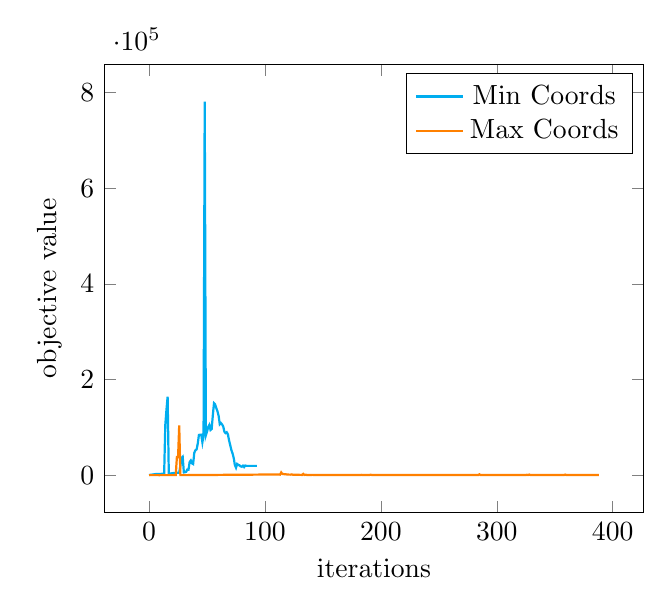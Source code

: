 \begin{tikzpicture}
\begin{axis}[xlabel={iterations}, ylabel={objective value}]
    \addplot+[mark={none}, thick, cyan]
        table[row sep={\\}]
        {
            x  y  \\
            0.0  364.175  \\
            1.0  1097.247  \\
            2.0  1265.825  \\
            3.0  1632.078  \\
            4.0  2002.205  \\
            5.0  2346.433  \\
            6.0  2634.677  \\
            7.0  2739.713  \\
            8.0  2830.785  \\
            9.0  2909.904  \\
            10.0  2979.507  \\
            11.0  3042.149  \\
            12.0  3100.252  \\
            13.0  3155.93  \\
            14.0  105596.95  \\
            15.0  137192.65  \\
            16.0  164394.45  \\
            17.0  3210.876  \\
            18.0  3451.573  \\
            19.0  3745.534  \\
            20.0  4523.147  \\
            21.0  4648.992  \\
            22.0  4771.309  \\
            23.0  4889.52  \\
            24.0  5127.571  \\
            25.0  5350.047  \\
            26.0  5563.139  \\
            27.0  20107.638  \\
            28.0  36120.495  \\
            29.0  38640.866  \\
            30.0  5995.205  \\
            31.0  6421.117  \\
            32.0  7326.098  \\
            33.0  12162.151  \\
            34.0  11745.737  \\
            35.0  27794.993  \\
            36.0  30983.108  \\
            37.0  24983.841  \\
            38.0  23585.535  \\
            39.0  47140.258  \\
            40.0  52376.983  \\
            41.0  54115.114  \\
            42.0  66365.559  \\
            43.0  84351.906  \\
            44.0  84749.272  \\
            45.0  84967.173  \\
            46.0  68869.478  \\
            47.0  83579.177  \\
            48.0  781307.99  \\
            49.0  83665.006  \\
            50.0  91464.741  \\
            51.0  100915.29  \\
            52.0  105313.38  \\
            53.0  94691.905  \\
            54.0  96726.904  \\
            55.0  125531.9  \\
            56.0  150594.35  \\
            57.0  148095.22  \\
            58.0  140355.63  \\
            59.0  133938.41  \\
            60.0  124196.37  \\
            61.0  106760.84  \\
            62.0  109139.87  \\
            63.0  106286.61  \\
            64.0  101813.6  \\
            65.0  90899.158  \\
            66.0  88305.233  \\
            67.0  90063.68  \\
            68.0  85691.955  \\
            69.0  73116.882  \\
            70.0  63089.658  \\
            71.0  53020.081  \\
            72.0  45913.857  \\
            73.0  36507.572  \\
            74.0  21739.073  \\
            75.0  15938.188  \\
            76.0  23657.47  \\
            77.0  21566.082  \\
            78.0  20865.572  \\
            79.0  18670.757  \\
            80.0  17966.165  \\
            81.0  20169.987  \\
            82.0  17255.918  \\
            83.0  20437.111  \\
            84.0  19680.816  \\
            85.0  19689.995  \\
            86.0  19686.474  \\
            87.0  19683.719  \\
            88.0  19683.07  \\
            89.0  19683.004  \\
            90.0  19683.004  \\
            91.0  19683.004  \\
            92.0  19683.002  \\
            93.0  19683.003  \\
        }
        ;
    \addplot+[mark={none}, thick, orange]
        table[row sep={\\}]
        {
            x  y  \\
            0.0  366.175  \\
            7.0  340.789  \\
            8.0  340.833  \\
            9.0  312.743  \\
            10.0  365.539  \\
            11.0  404.678  \\
            12.0  401.453  \\
            13.0  400.279  \\
            14.0  399.091  \\
            15.0  398.923  \\
            16.0  398.807  \\
            17.0  398.878  \\
            18.0  389.196  \\
            19.0  391.131  \\
            20.0  364.483  \\
            21.0  365.198  \\
            22.0  362.398  \\
            23.0  362.331  \\
            24.0  38131.665  \\
            25.0  37836.391  \\
            26.0  104327.23  \\
            27.0  359.81  \\
            28.0  363.939  \\
            29.0  364.297  \\
            30.0  364.456  \\
            31.0  364.482  \\
            111.0  1742.604  \\
            112.0  1710.225  \\
            113.0  1356.137  \\
            114.0  6048.579  \\
            115.0  2906.483  \\
            116.0  2575.467  \\
            117.0  2143.989  \\
            118.0  2161.671  \\
            119.0  1753.204  \\
            120.0  1507.181  \\
            121.0  1413.03  \\
            122.0  1378.528  \\
            123.0  1917.644  \\
            124.0  1201.068  \\
            125.0  1133.237  \\
            126.0  1026.988  \\
            127.0  1009.545  \\
            128.0  975.147  \\
            129.0  971.521  \\
            130.0  929.777  \\
            131.0  868.007  \\
            132.0  836.608  \\
            133.0  3001.603  \\
            134.0  821.583  \\
            135.0  1327.898  \\
            136.0  778.254  \\
            137.0  850.017  \\
            138.0  763.412  \\
            139.0  761.29  \\
            140.0  755.247  \\
            141.0  925.494  \\
            142.0  755.78  \\
            143.0  732.92  \\
            144.0  725.474  \\
            145.0  728.12  \\
            146.0  720.761  \\
            147.0  719.264  \\
            148.0  715.711  \\
            149.0  719.998  \\
            150.0  715.129  \\
            151.0  762.323  \\
            152.0  739.149  \\
            153.0  701.941  \\
            154.0  699.267  \\
            155.0  698.478  \\
            156.0  696.385  \\
            157.0  822.443  \\
            158.0  725.914  \\
            159.0  701.939  \\
            160.0  681.649  \\
            161.0  683.043  \\
            162.0  679.458  \\
            163.0  771.432  \\
            164.0  684.335  \\
            165.0  741.986  \\
            166.0  671.702  \\
            167.0  671.258  \\
            168.0  669.197  \\
            169.0  668.299  \\
            170.0  667.19  \\
            171.0  665.627  \\
            172.0  801.918  \\
            173.0  841.332  \\
            174.0  680.698  \\
            175.0  729.089  \\
            176.0  652.505  \\
            177.0  687.913  \\
            178.0  642.356  \\
            179.0  642.674  \\
            180.0  638.829  \\
            181.0  637.404  \\
            182.0  636.313  \\
            183.0  960.56  \\
            184.0  629.094  \\
            185.0  685.92  \\
            186.0  617.959  \\
            187.0  617.11  \\
            188.0  629.91  \\
            189.0  626.229  \\
            190.0  619.378  \\
            191.0  1197.097  \\
            192.0  759.323  \\
            193.0  644.025  \\
            194.0  735.89  \\
            195.0  599.877  \\
            196.0  596.171  \\
            197.0  587.446  \\
            198.0  586.654  \\
            199.0  586.155  \\
            200.0  584.395  \\
            201.0  663.182  \\
            202.0  589.4  \\
            203.0  653.271  \\
            204.0  579.214  \\
            205.0  580.933  \\
            206.0  577.583  \\
            207.0  577.083  \\
            208.0  576.689  \\
            209.0  576.677  \\
            210.0  666.472  \\
            211.0  582.328  \\
            212.0  579.205  \\
            213.0  568.545  \\
            214.0  569.569  \\
            215.0  567.863  \\
            216.0  566.614  \\
            217.0  565.826  \\
            218.0  565.325  \\
            219.0  564.238  \\
            220.0  563.396  \\
            221.0  562.121  \\
            222.0  560.77  \\
            223.0  729.785  \\
            224.0  683.633  \\
            225.0  626.047  \\
            226.0  597.11  \\
            227.0  690.782  \\
            228.0  544.616  \\
            229.0  538.816  \\
            230.0  538.38  \\
            231.0  537.579  \\
            232.0  537.978  \\
            233.0  536.708  \\
            234.0  535.319  \\
            235.0  534.969  \\
            236.0  534.11  \\
            237.0  533.171  \\
            238.0  808.398  \\
            239.0  679.092  \\
            240.0  551.899  \\
            241.0  724.039  \\
            242.0  528.199  \\
            243.0  540.321  \\
            244.0  523.694  \\
            245.0  523.345  \\
            246.0  522.567  \\
            247.0  522.345  \\
            248.0  523.553  \\
            249.0  522.474  \\
            250.0  520.816  \\
            251.0  520.621  \\
            252.0  520.248  \\
            253.0  519.794  \\
            254.0  592.735  \\
            255.0  569.898  \\
            256.0  560.181  \\
            257.0  587.534  \\
            258.0  517.866  \\
            259.0  526.888  \\
            260.0  513.974  \\
            261.0  513.799  \\
            262.0  512.768  \\
            263.0  627.786  \\
            264.0  521.411  \\
            265.0  614.695  \\
            266.0  526.645  \\
            267.0  589.481  \\
            268.0  512.293  \\
            269.0  528.743  \\
            270.0  506.847  \\
            271.0  506.851  \\
            272.0  506.505  \\
            273.0  506.384  \\
            274.0  506.044  \\
            275.0  504.733  \\
            276.0  503.956  \\
            277.0  743.143  \\
            278.0  500.075  \\
            279.0  512.674  \\
            280.0  497.224  \\
            281.0  494.804  \\
            282.0  519.579  \\
            283.0  678.598  \\
            284.0  506.897  \\
            285.0  2047.686  \\
            286.0  497.568  \\
            287.0  522.551  \\
            288.0  490.913  \\
            289.0  490.424  \\
            290.0  489.287  \\
            291.0  489.187  \\
            292.0  488.748  \\
            293.0  488.488  \\
            294.0  487.971  \\
            295.0  560.519  \\
            296.0  551.075  \\
            297.0  517.344  \\
            298.0  572.135  \\
            299.0  484.659  \\
            300.0  485.422  \\
            301.0  482.271  \\
            302.0  482.049  \\
            303.0  480.745  \\
            304.0  536.912  \\
            305.0  482.155  \\
            306.0  558.433  \\
            307.0  478.513  \\
            308.0  478.987  \\
            309.0  478.184  \\
            310.0  478.089  \\
            311.0  477.726  \\
            312.0  477.4  \\
            313.0  493.722  \\
            314.0  482.494  \\
            315.0  496.644  \\
            316.0  488.346  \\
            317.0  474.567  \\
            318.0  506.126  \\
            319.0  473.792  \\
            320.0  474.607  \\
            321.0  473.382  \\
            322.0  473.305  \\
            323.0  472.935  \\
            324.0  490.839  \\
            325.0  483.097  \\
            326.0  1173.309  \\
            327.0  487.321  \\
            328.0  1628.729  \\
            329.0  461.253  \\
            330.0  459.957  \\
            331.0  459.193  \\
            332.0  458.276  \\
            333.0  457.356  \\
            334.0  657.74  \\
            335.0  464.689  \\
            336.0  815.765  \\
            337.0  462.345  \\
            338.0  542.269  \\
            339.0  454.375  \\
            340.0  454.283  \\
            341.0  454.029  \\
            342.0  453.964  \\
            343.0  453.658  \\
            344.0  453.274  \\
            345.0  481.331  \\
            346.0  459.224  \\
            347.0  513.979  \\
            348.0  453.339  \\
            349.0  469.0  \\
            350.0  467.244  \\
            351.0  524.191  \\
            352.0  448.992  \\
            353.0  448.716  \\
            354.0  448.184  \\
            355.0  447.601  \\
            356.0  522.925  \\
            357.0  515.539  \\
            358.0  509.29  \\
            359.0  1518.552  \\
            360.0  446.548  \\
            361.0  467.754  \\
            362.0  444.693  \\
            363.0  456.743  \\
            364.0  439.367  \\
            365.0  446.647  \\
            366.0  436.995  \\
            367.0  436.837  \\
            368.0  436.622  \\
            369.0  436.074  \\
            370.0  463.868  \\
            371.0  449.25  \\
            372.0  435.771  \\
            373.0  459.011  \\
            374.0  433.019  \\
            375.0  432.972  \\
            376.0  432.406  \\
            377.0  431.875  \\
            378.0  431.684  \\
            379.0  501.855  \\
            380.0  458.644  \\
            381.0  438.258  \\
            382.0  741.532  \\
            383.0  433.367  \\
            384.0  475.229  \\
            385.0  430.785  \\
            386.0  435.017  \\
            387.0  429.038  \\
            388.0  429.004  \\
        }
        ;
    \legend{{Min Coords},{Max Coords}}
\end{axis}
\end{tikzpicture}
